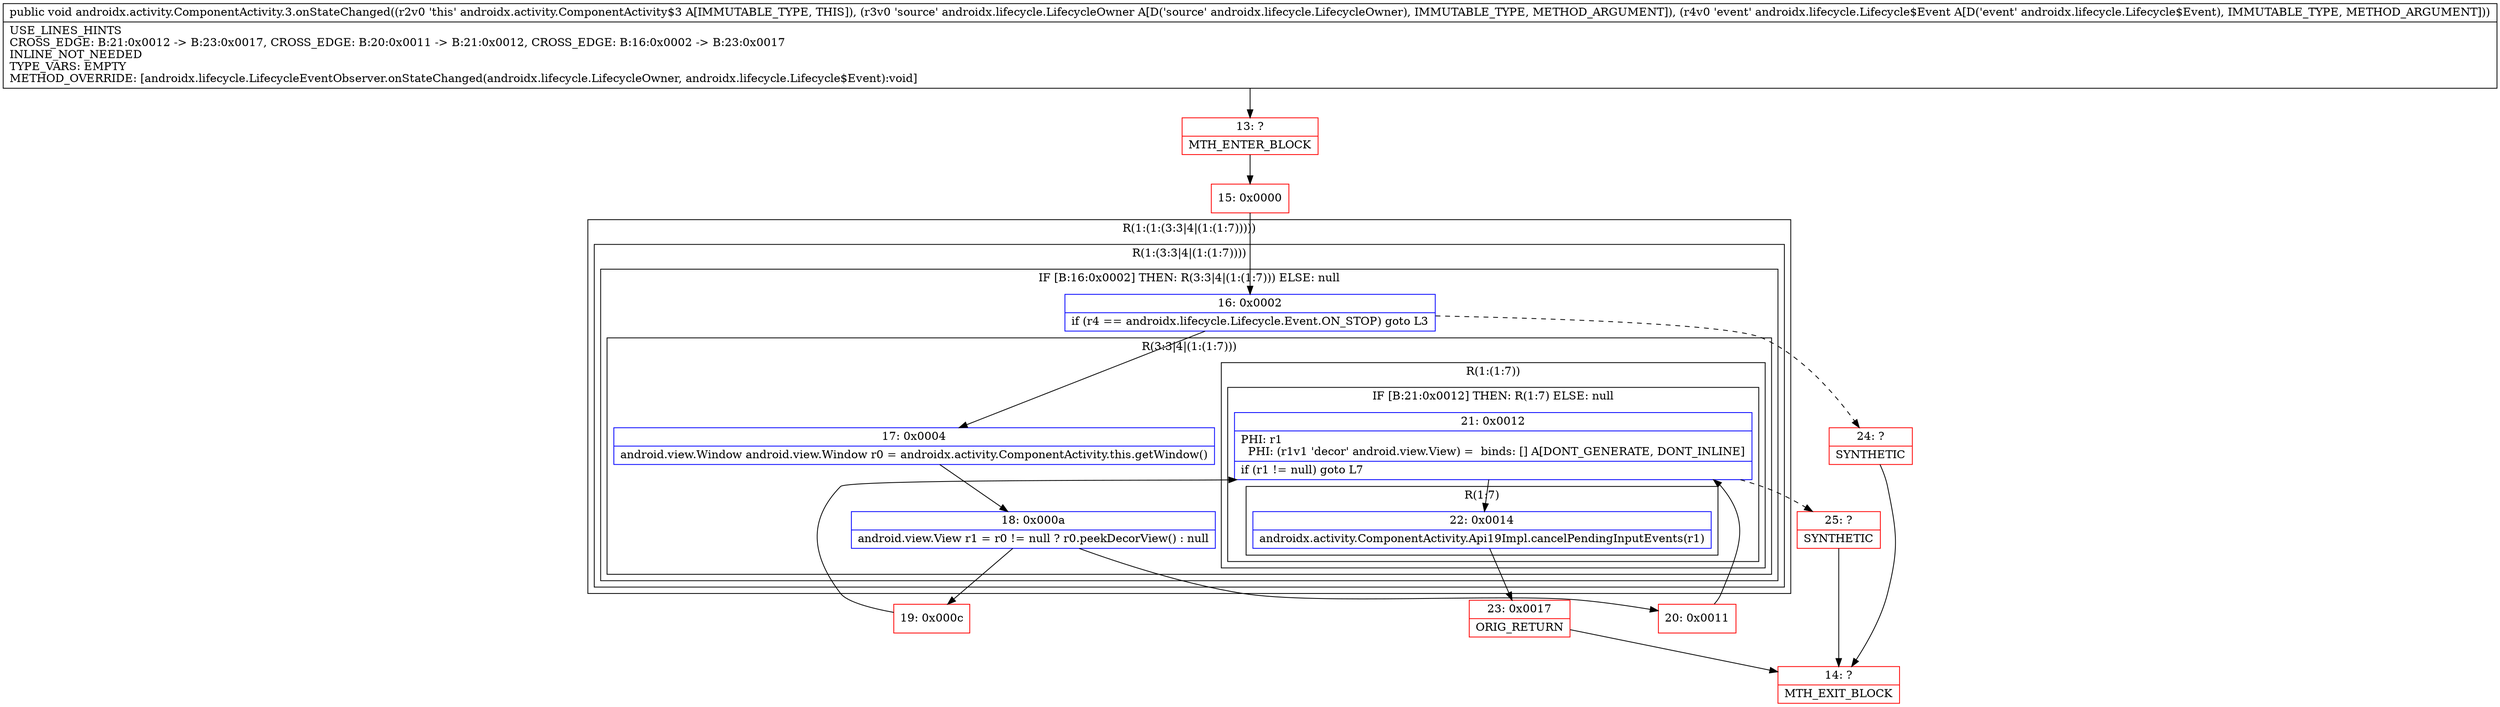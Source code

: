 digraph "CFG forandroidx.activity.ComponentActivity.3.onStateChanged(Landroidx\/lifecycle\/LifecycleOwner;Landroidx\/lifecycle\/Lifecycle$Event;)V" {
subgraph cluster_Region_1724655422 {
label = "R(1:(1:(3:3|4|(1:(1:7)))))";
node [shape=record,color=blue];
subgraph cluster_Region_805169656 {
label = "R(1:(3:3|4|(1:(1:7))))";
node [shape=record,color=blue];
subgraph cluster_IfRegion_1598352816 {
label = "IF [B:16:0x0002] THEN: R(3:3|4|(1:(1:7))) ELSE: null";
node [shape=record,color=blue];
Node_16 [shape=record,label="{16\:\ 0x0002|if (r4 == androidx.lifecycle.Lifecycle.Event.ON_STOP) goto L3\l}"];
subgraph cluster_Region_394948994 {
label = "R(3:3|4|(1:(1:7)))";
node [shape=record,color=blue];
Node_17 [shape=record,label="{17\:\ 0x0004|android.view.Window android.view.Window r0 = androidx.activity.ComponentActivity.this.getWindow()\l}"];
Node_18 [shape=record,label="{18\:\ 0x000a|android.view.View r1 = r0 != null ? r0.peekDecorView() : null\l}"];
subgraph cluster_Region_1010701961 {
label = "R(1:(1:7))";
node [shape=record,color=blue];
subgraph cluster_IfRegion_1218332059 {
label = "IF [B:21:0x0012] THEN: R(1:7) ELSE: null";
node [shape=record,color=blue];
Node_21 [shape=record,label="{21\:\ 0x0012|PHI: r1 \l  PHI: (r1v1 'decor' android.view.View) =  binds: [] A[DONT_GENERATE, DONT_INLINE]\l|if (r1 != null) goto L7\l}"];
subgraph cluster_Region_545952169 {
label = "R(1:7)";
node [shape=record,color=blue];
Node_22 [shape=record,label="{22\:\ 0x0014|androidx.activity.ComponentActivity.Api19Impl.cancelPendingInputEvents(r1)\l}"];
}
}
}
}
}
}
}
Node_13 [shape=record,color=red,label="{13\:\ ?|MTH_ENTER_BLOCK\l}"];
Node_15 [shape=record,color=red,label="{15\:\ 0x0000}"];
Node_19 [shape=record,color=red,label="{19\:\ 0x000c}"];
Node_23 [shape=record,color=red,label="{23\:\ 0x0017|ORIG_RETURN\l}"];
Node_14 [shape=record,color=red,label="{14\:\ ?|MTH_EXIT_BLOCK\l}"];
Node_25 [shape=record,color=red,label="{25\:\ ?|SYNTHETIC\l}"];
Node_20 [shape=record,color=red,label="{20\:\ 0x0011}"];
Node_24 [shape=record,color=red,label="{24\:\ ?|SYNTHETIC\l}"];
MethodNode[shape=record,label="{public void androidx.activity.ComponentActivity.3.onStateChanged((r2v0 'this' androidx.activity.ComponentActivity$3 A[IMMUTABLE_TYPE, THIS]), (r3v0 'source' androidx.lifecycle.LifecycleOwner A[D('source' androidx.lifecycle.LifecycleOwner), IMMUTABLE_TYPE, METHOD_ARGUMENT]), (r4v0 'event' androidx.lifecycle.Lifecycle$Event A[D('event' androidx.lifecycle.Lifecycle$Event), IMMUTABLE_TYPE, METHOD_ARGUMENT]))  | USE_LINES_HINTS\lCROSS_EDGE: B:21:0x0012 \-\> B:23:0x0017, CROSS_EDGE: B:20:0x0011 \-\> B:21:0x0012, CROSS_EDGE: B:16:0x0002 \-\> B:23:0x0017\lINLINE_NOT_NEEDED\lTYPE_VARS: EMPTY\lMETHOD_OVERRIDE: [androidx.lifecycle.LifecycleEventObserver.onStateChanged(androidx.lifecycle.LifecycleOwner, androidx.lifecycle.Lifecycle$Event):void]\l}"];
MethodNode -> Node_13;Node_16 -> Node_17;
Node_16 -> Node_24[style=dashed];
Node_17 -> Node_18;
Node_18 -> Node_19;
Node_18 -> Node_20;
Node_21 -> Node_22;
Node_21 -> Node_25[style=dashed];
Node_22 -> Node_23;
Node_13 -> Node_15;
Node_15 -> Node_16;
Node_19 -> Node_21;
Node_23 -> Node_14;
Node_25 -> Node_14;
Node_20 -> Node_21;
Node_24 -> Node_14;
}

